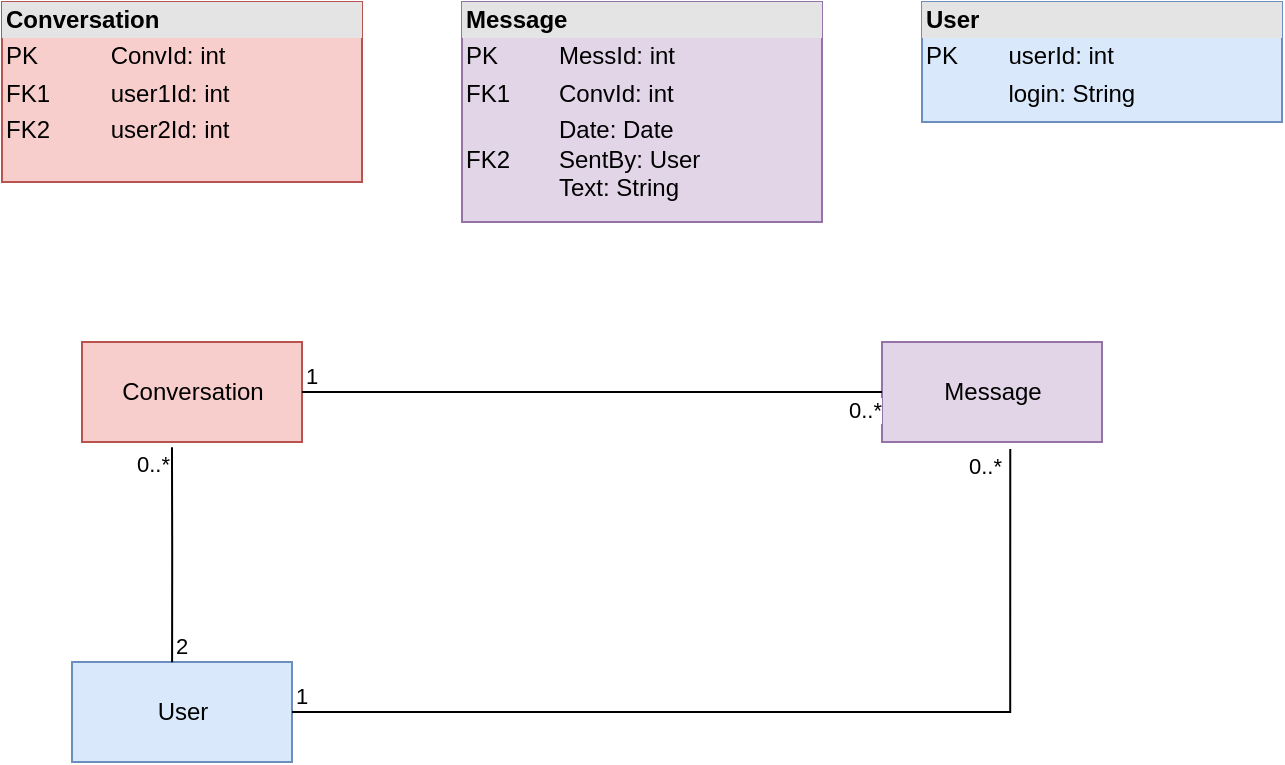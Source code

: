 <mxfile version="20.5.3" type="github">
  <diagram id="fBbBicfd8q0_I9-ESnYi" name="Page-1">
    <mxGraphModel dx="981" dy="508" grid="1" gridSize="10" guides="1" tooltips="1" connect="1" arrows="1" fold="1" page="1" pageScale="1" pageWidth="827" pageHeight="1169" math="0" shadow="0">
      <root>
        <mxCell id="0" />
        <mxCell id="1" parent="0" />
        <mxCell id="1o3eSii3JQESgOaLpRI0-9" value="&lt;div style=&quot;box-sizing:border-box;width:100%;background:#e4e4e4;padding:2px;&quot;&gt;&lt;b&gt;Conversation&lt;/b&gt;&lt;br&gt;&lt;/div&gt;&lt;table style=&quot;width:100%;font-size:1em;&quot; cellspacing=&quot;0&quot; cellpadding=&quot;2&quot;&gt;&lt;tbody&gt;&lt;tr&gt;&lt;td&gt;PK&lt;/td&gt;&lt;td&gt;ConvId: int&lt;br&gt;&lt;/td&gt;&lt;/tr&gt;&lt;tr&gt;&lt;td&gt;FK1&lt;/td&gt;&lt;td&gt;user1Id: int&lt;br&gt;&lt;/td&gt;&lt;/tr&gt;&lt;tr&gt;&lt;td&gt;FK2&lt;br&gt;&lt;/td&gt;&lt;td&gt;user2Id: int&lt;br&gt;&lt;/td&gt;&lt;/tr&gt;&lt;/tbody&gt;&lt;/table&gt;" style="verticalAlign=top;align=left;overflow=fill;html=1;fillColor=#f8cecc;strokeColor=#b85450;" vertex="1" parent="1">
          <mxGeometry x="120" y="120" width="180" height="90" as="geometry" />
        </mxCell>
        <mxCell id="1o3eSii3JQESgOaLpRI0-11" value="&lt;div style=&quot;box-sizing:border-box;width:100%;background:#e4e4e4;padding:2px;&quot;&gt;&lt;b&gt;Message&lt;/b&gt;&lt;/div&gt;&lt;table style=&quot;width:100%;font-size:1em;&quot; cellspacing=&quot;0&quot; cellpadding=&quot;2&quot;&gt;&lt;tbody&gt;&lt;tr&gt;&lt;td&gt;PK&lt;/td&gt;&lt;td&gt;MessId: int&lt;br&gt;&lt;/td&gt;&lt;/tr&gt;&lt;tr&gt;&lt;td&gt;FK1&lt;br&gt;&lt;/td&gt;&lt;td&gt;ConvId: int&lt;br&gt;&lt;/td&gt;&lt;/tr&gt;&lt;tr&gt;&lt;td&gt;FK2&lt;br&gt;&lt;/td&gt;&lt;td&gt;Date: Date&lt;br&gt;SentBy: User&lt;br&gt;Text: String&lt;br&gt;&lt;/td&gt;&lt;/tr&gt;&lt;/tbody&gt;&lt;/table&gt;" style="verticalAlign=top;align=left;overflow=fill;html=1;fillColor=#e1d5e7;strokeColor=#9673a6;" vertex="1" parent="1">
          <mxGeometry x="350" y="120" width="180" height="110" as="geometry" />
        </mxCell>
        <mxCell id="1o3eSii3JQESgOaLpRI0-12" value="&lt;div style=&quot;box-sizing:border-box;width:100%;background:#e4e4e4;padding:2px;&quot;&gt;&lt;b&gt;User&lt;/b&gt;&lt;/div&gt;&lt;table style=&quot;width:100%;font-size:1em;&quot; cellspacing=&quot;0&quot; cellpadding=&quot;2&quot;&gt;&lt;tbody&gt;&lt;tr&gt;&lt;td&gt;PK&lt;/td&gt;&lt;td&gt;userId: int&lt;br&gt;&lt;/td&gt;&lt;/tr&gt;&lt;tr&gt;&lt;td&gt;&lt;br&gt;&lt;/td&gt;&lt;td&gt;login: String&lt;br&gt;&lt;/td&gt;&lt;/tr&gt;&lt;tr&gt;&lt;td&gt;&lt;br&gt;&lt;/td&gt;&lt;td&gt;&lt;br&gt;&lt;/td&gt;&lt;/tr&gt;&lt;/tbody&gt;&lt;/table&gt;" style="verticalAlign=top;align=left;overflow=fill;html=1;fillColor=#dae8fc;strokeColor=#6c8ebf;" vertex="1" parent="1">
          <mxGeometry x="580" y="120" width="180" height="60" as="geometry" />
        </mxCell>
        <mxCell id="1o3eSii3JQESgOaLpRI0-18" value="Conversation" style="html=1;fillColor=#f8cecc;strokeColor=#b85450;" vertex="1" parent="1">
          <mxGeometry x="160" y="290" width="110" height="50" as="geometry" />
        </mxCell>
        <mxCell id="1o3eSii3JQESgOaLpRI0-19" value="Message" style="html=1;fillColor=#e1d5e7;strokeColor=#9673a6;" vertex="1" parent="1">
          <mxGeometry x="560" y="290" width="110" height="50" as="geometry" />
        </mxCell>
        <mxCell id="1o3eSii3JQESgOaLpRI0-20" value="User" style="html=1;fillColor=#dae8fc;strokeColor=#6c8ebf;" vertex="1" parent="1">
          <mxGeometry x="155" y="450" width="110" height="50" as="geometry" />
        </mxCell>
        <mxCell id="1o3eSii3JQESgOaLpRI0-21" value="" style="endArrow=none;html=1;edgeStyle=orthogonalEdgeStyle;rounded=0;exitX=0.455;exitY=0.003;exitDx=0;exitDy=0;exitPerimeter=0;entryX=0.409;entryY=1.053;entryDx=0;entryDy=0;entryPerimeter=0;" edge="1" parent="1" source="1o3eSii3JQESgOaLpRI0-20" target="1o3eSii3JQESgOaLpRI0-18">
          <mxGeometry relative="1" as="geometry">
            <mxPoint x="260" y="390" as="sourcePoint" />
            <mxPoint x="420" y="390" as="targetPoint" />
          </mxGeometry>
        </mxCell>
        <mxCell id="1o3eSii3JQESgOaLpRI0-22" value="2" style="edgeLabel;resizable=0;html=1;align=left;verticalAlign=bottom;" connectable="0" vertex="1" parent="1o3eSii3JQESgOaLpRI0-21">
          <mxGeometry x="-1" relative="1" as="geometry" />
        </mxCell>
        <mxCell id="1o3eSii3JQESgOaLpRI0-23" value="0..*" style="edgeLabel;resizable=0;html=1;align=right;verticalAlign=bottom;" connectable="0" vertex="1" parent="1o3eSii3JQESgOaLpRI0-21">
          <mxGeometry x="1" relative="1" as="geometry">
            <mxPoint y="17" as="offset" />
          </mxGeometry>
        </mxCell>
        <mxCell id="1o3eSii3JQESgOaLpRI0-24" value="" style="endArrow=none;html=1;edgeStyle=orthogonalEdgeStyle;rounded=0;exitX=1;exitY=0.5;exitDx=0;exitDy=0;entryX=0;entryY=0.5;entryDx=0;entryDy=0;" edge="1" parent="1" source="1o3eSii3JQESgOaLpRI0-18" target="1o3eSii3JQESgOaLpRI0-19">
          <mxGeometry relative="1" as="geometry">
            <mxPoint x="215.05" y="460.15" as="sourcePoint" />
            <mxPoint x="214.99" y="352.65" as="targetPoint" />
            <Array as="points">
              <mxPoint x="330" y="315" />
              <mxPoint x="330" y="315" />
            </Array>
          </mxGeometry>
        </mxCell>
        <mxCell id="1o3eSii3JQESgOaLpRI0-25" value="1" style="edgeLabel;resizable=0;html=1;align=left;verticalAlign=bottom;" connectable="0" vertex="1" parent="1o3eSii3JQESgOaLpRI0-24">
          <mxGeometry x="-1" relative="1" as="geometry" />
        </mxCell>
        <mxCell id="1o3eSii3JQESgOaLpRI0-26" value="0..*" style="edgeLabel;resizable=0;html=1;align=right;verticalAlign=bottom;" connectable="0" vertex="1" parent="1o3eSii3JQESgOaLpRI0-24">
          <mxGeometry x="1" relative="1" as="geometry">
            <mxPoint y="17" as="offset" />
          </mxGeometry>
        </mxCell>
        <mxCell id="1o3eSii3JQESgOaLpRI0-28" value="" style="endArrow=none;html=1;edgeStyle=orthogonalEdgeStyle;rounded=0;exitX=1;exitY=0.5;exitDx=0;exitDy=0;entryX=0.583;entryY=1.07;entryDx=0;entryDy=0;entryPerimeter=0;" edge="1" parent="1" source="1o3eSii3JQESgOaLpRI0-20" target="1o3eSii3JQESgOaLpRI0-19">
          <mxGeometry relative="1" as="geometry">
            <mxPoint x="215.05" y="460.15" as="sourcePoint" />
            <mxPoint x="214.99" y="352.65" as="targetPoint" />
          </mxGeometry>
        </mxCell>
        <mxCell id="1o3eSii3JQESgOaLpRI0-29" value="1" style="edgeLabel;resizable=0;html=1;align=left;verticalAlign=bottom;" connectable="0" vertex="1" parent="1o3eSii3JQESgOaLpRI0-28">
          <mxGeometry x="-1" relative="1" as="geometry" />
        </mxCell>
        <mxCell id="1o3eSii3JQESgOaLpRI0-30" value="0..*" style="edgeLabel;resizable=0;html=1;align=right;verticalAlign=bottom;" connectable="0" vertex="1" parent="1o3eSii3JQESgOaLpRI0-28">
          <mxGeometry x="1" relative="1" as="geometry">
            <mxPoint x="-4" y="17" as="offset" />
          </mxGeometry>
        </mxCell>
      </root>
    </mxGraphModel>
  </diagram>
</mxfile>
